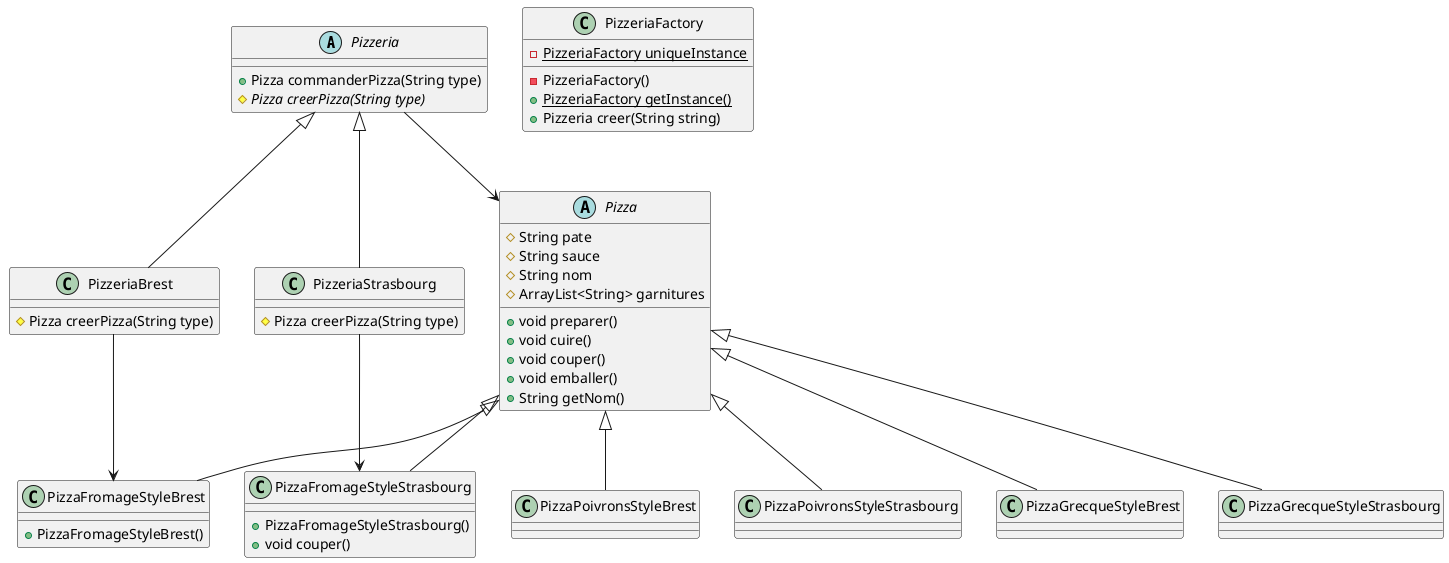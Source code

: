 @startuml
abstract class Pizzeria [[java:Fabrique.Pizzeria]] {
	+Pizza commanderPizza(String type)
	#{abstract}Pizza creerPizza(String type)
}
class PizzeriaBrest [[java:Fabrique.PizzeriaBrest]] {
	#Pizza creerPizza(String type)
}

Pizzeria <|-- PizzeriaBrest
class PizzeriaFactory [[java:Fabrique.PizzeriaFactory]] {
	-{static}PizzeriaFactory uniqueInstance
	-PizzeriaFactory()
	+{static}PizzeriaFactory getInstance()
	+Pizzeria creer(String string)
}
class PizzeriaStrasbourg [[java:Fabrique.PizzeriaStrasbourg]] {
	#Pizza creerPizza(String type)
}

Pizzeria <|-- PizzeriaStrasbourg
abstract class Pizza [[java:Pizza.Pizza]] {
	#String pate
	#String sauce
	#String nom
	#ArrayList<String> garnitures
	+void preparer()
	+void cuire()
	+void couper()
	+void emballer()
	+String getNom()
}
class PizzaFromageStyleBrest [[java:Pizza.PizzaFromageStyleBrest]] {
	+PizzaFromageStyleBrest()
}

Pizza <|-- PizzaFromageStyleBrest
class PizzaFromageStyleStrasbourg [[java:Pizza.PizzaFromageStyleStrasbourg]] {
	+PizzaFromageStyleStrasbourg()
	+void couper()
}

Pizza <|-- PizzaFromageStyleStrasbourg
class PizzaGrecqueStyleBrest [[java:Pizza.PizzaGrecqueStyleBrest]] {
}

Pizza <|-- PizzaGrecqueStyleBrest
class PizzaGrecqueStyleStrasbourg [[java:Pizza.PizzaGrecqueStyleStrasbourg]] {
}

Pizza <|-- PizzaGrecqueStyleStrasbourg
class PizzaPoivronsStyleBrest [[java:Pizza.PizzaPoivronsStyleBrest]] {
}

Pizza <|-- PizzaPoivronsStyleBrest
class PizzaPoivronsStyleStrasbourg [[java:Pizza.PizzaPoivronsStyleStrasbourg]] {
}

Pizza <|-- PizzaPoivronsStyleStrasbourg
Pizzeria --> Pizza
PizzeriaBrest --> PizzaFromageStyleBrest
PizzeriaStrasbourg --> PizzaFromageStyleStrasbourg
@enduml
